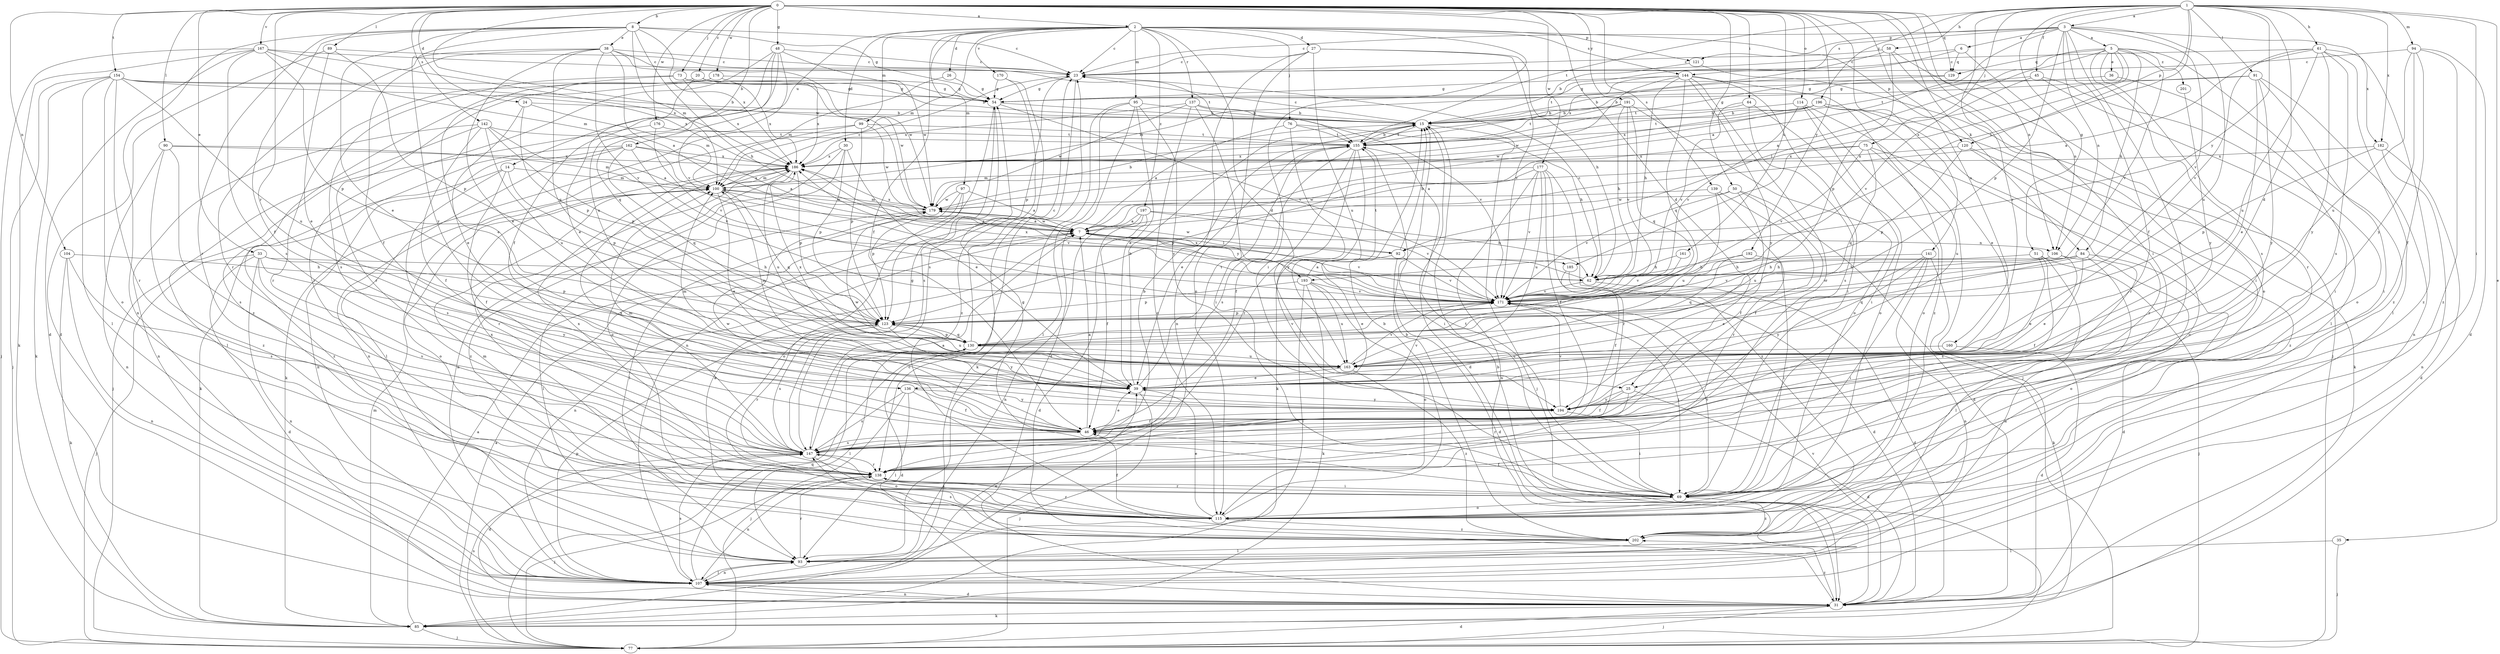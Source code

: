 strict digraph  {
0;
1;
2;
3;
5;
6;
7;
8;
14;
15;
20;
23;
24;
25;
26;
27;
30;
31;
33;
35;
36;
38;
39;
45;
46;
48;
50;
51;
54;
58;
61;
62;
64;
69;
73;
75;
76;
77;
84;
85;
89;
90;
91;
92;
93;
94;
95;
97;
99;
100;
104;
106;
107;
114;
115;
120;
121;
123;
129;
130;
136;
137;
138;
139;
141;
142;
144;
147;
154;
155;
160;
161;
162;
163;
167;
170;
171;
176;
177;
178;
179;
182;
185;
186;
191;
192;
193;
194;
196;
197;
201;
202;
0 -> 2  [label=a];
0 -> 8  [label=b];
0 -> 14  [label=b];
0 -> 20  [label=c];
0 -> 24  [label=d];
0 -> 25  [label=d];
0 -> 33  [label=e];
0 -> 48  [label=g];
0 -> 50  [label=g];
0 -> 64  [label=i];
0 -> 69  [label=i];
0 -> 73  [label=j];
0 -> 84  [label=k];
0 -> 89  [label=l];
0 -> 90  [label=l];
0 -> 104  [label=n];
0 -> 106  [label=n];
0 -> 114  [label=o];
0 -> 129  [label=q];
0 -> 136  [label=r];
0 -> 139  [label=s];
0 -> 141  [label=s];
0 -> 142  [label=s];
0 -> 154  [label=t];
0 -> 160  [label=u];
0 -> 161  [label=u];
0 -> 167  [label=v];
0 -> 176  [label=w];
0 -> 177  [label=w];
0 -> 178  [label=w];
0 -> 179  [label=w];
0 -> 191  [label=y];
0 -> 192  [label=y];
1 -> 3  [label=a];
1 -> 25  [label=d];
1 -> 35  [label=e];
1 -> 45  [label=f];
1 -> 51  [label=g];
1 -> 58  [label=h];
1 -> 61  [label=h];
1 -> 69  [label=i];
1 -> 75  [label=j];
1 -> 91  [label=l];
1 -> 92  [label=l];
1 -> 94  [label=m];
1 -> 120  [label=p];
1 -> 136  [label=r];
1 -> 155  [label=t];
1 -> 182  [label=x];
1 -> 193  [label=y];
1 -> 196  [label=z];
2 -> 23  [label=c];
2 -> 25  [label=d];
2 -> 26  [label=d];
2 -> 27  [label=d];
2 -> 30  [label=d];
2 -> 46  [label=f];
2 -> 69  [label=i];
2 -> 76  [label=j];
2 -> 95  [label=m];
2 -> 97  [label=m];
2 -> 99  [label=m];
2 -> 100  [label=m];
2 -> 120  [label=p];
2 -> 121  [label=p];
2 -> 137  [label=r];
2 -> 144  [label=s];
2 -> 162  [label=u];
2 -> 170  [label=v];
2 -> 197  [label=z];
3 -> 5  [label=a];
3 -> 6  [label=a];
3 -> 7  [label=a];
3 -> 23  [label=c];
3 -> 46  [label=f];
3 -> 106  [label=n];
3 -> 121  [label=p];
3 -> 123  [label=p];
3 -> 144  [label=s];
3 -> 147  [label=s];
3 -> 163  [label=u];
3 -> 171  [label=v];
3 -> 182  [label=x];
5 -> 7  [label=a];
5 -> 36  [label=e];
5 -> 84  [label=k];
5 -> 92  [label=l];
5 -> 129  [label=q];
5 -> 138  [label=r];
5 -> 147  [label=s];
5 -> 155  [label=t];
5 -> 171  [label=v];
5 -> 185  [label=x];
5 -> 201  [label=z];
5 -> 202  [label=z];
6 -> 23  [label=c];
6 -> 106  [label=n];
6 -> 129  [label=q];
6 -> 155  [label=t];
7 -> 92  [label=l];
7 -> 106  [label=n];
7 -> 107  [label=n];
7 -> 171  [label=v];
7 -> 179  [label=w];
7 -> 185  [label=x];
7 -> 186  [label=x];
7 -> 193  [label=y];
8 -> 23  [label=c];
8 -> 38  [label=e];
8 -> 39  [label=e];
8 -> 46  [label=f];
8 -> 54  [label=g];
8 -> 62  [label=h];
8 -> 100  [label=m];
8 -> 107  [label=n];
8 -> 138  [label=r];
8 -> 186  [label=x];
8 -> 194  [label=y];
14 -> 46  [label=f];
14 -> 100  [label=m];
14 -> 123  [label=p];
14 -> 147  [label=s];
14 -> 202  [label=z];
15 -> 23  [label=c];
15 -> 31  [label=d];
15 -> 77  [label=j];
15 -> 155  [label=t];
20 -> 15  [label=b];
20 -> 39  [label=e];
20 -> 54  [label=g];
20 -> 138  [label=r];
20 -> 186  [label=x];
23 -> 54  [label=g];
23 -> 123  [label=p];
23 -> 138  [label=r];
24 -> 15  [label=b];
24 -> 39  [label=e];
24 -> 100  [label=m];
24 -> 123  [label=p];
25 -> 31  [label=d];
25 -> 46  [label=f];
25 -> 138  [label=r];
25 -> 194  [label=y];
26 -> 54  [label=g];
26 -> 100  [label=m];
27 -> 23  [label=c];
27 -> 62  [label=h];
27 -> 107  [label=n];
27 -> 115  [label=o];
27 -> 163  [label=u];
27 -> 171  [label=v];
30 -> 39  [label=e];
30 -> 107  [label=n];
30 -> 115  [label=o];
30 -> 123  [label=p];
30 -> 186  [label=x];
31 -> 15  [label=b];
31 -> 77  [label=j];
31 -> 85  [label=k];
31 -> 107  [label=n];
31 -> 171  [label=v];
31 -> 202  [label=z];
33 -> 31  [label=d];
33 -> 62  [label=h];
33 -> 77  [label=j];
33 -> 107  [label=n];
33 -> 123  [label=p];
33 -> 147  [label=s];
33 -> 194  [label=y];
35 -> 77  [label=j];
35 -> 93  [label=l];
36 -> 54  [label=g];
36 -> 69  [label=i];
38 -> 7  [label=a];
38 -> 23  [label=c];
38 -> 39  [label=e];
38 -> 46  [label=f];
38 -> 130  [label=q];
38 -> 138  [label=r];
38 -> 155  [label=t];
38 -> 171  [label=v];
38 -> 179  [label=w];
39 -> 15  [label=b];
39 -> 77  [label=j];
39 -> 100  [label=m];
39 -> 155  [label=t];
39 -> 171  [label=v];
39 -> 179  [label=w];
39 -> 194  [label=y];
45 -> 54  [label=g];
45 -> 93  [label=l];
45 -> 115  [label=o];
45 -> 171  [label=v];
46 -> 7  [label=a];
46 -> 39  [label=e];
46 -> 100  [label=m];
46 -> 147  [label=s];
46 -> 179  [label=w];
48 -> 23  [label=c];
48 -> 46  [label=f];
48 -> 69  [label=i];
48 -> 130  [label=q];
48 -> 163  [label=u];
48 -> 171  [label=v];
48 -> 179  [label=w];
50 -> 31  [label=d];
50 -> 46  [label=f];
50 -> 163  [label=u];
50 -> 171  [label=v];
50 -> 179  [label=w];
51 -> 39  [label=e];
51 -> 62  [label=h];
51 -> 77  [label=j];
51 -> 107  [label=n];
51 -> 147  [label=s];
54 -> 15  [label=b];
54 -> 107  [label=n];
54 -> 147  [label=s];
54 -> 171  [label=v];
58 -> 23  [label=c];
58 -> 69  [label=i];
58 -> 115  [label=o];
58 -> 123  [label=p];
58 -> 186  [label=x];
61 -> 7  [label=a];
61 -> 23  [label=c];
61 -> 93  [label=l];
61 -> 147  [label=s];
61 -> 163  [label=u];
61 -> 171  [label=v];
61 -> 194  [label=y];
61 -> 202  [label=z];
62 -> 23  [label=c];
62 -> 31  [label=d];
62 -> 171  [label=v];
62 -> 186  [label=x];
64 -> 15  [label=b];
64 -> 115  [label=o];
64 -> 147  [label=s];
64 -> 171  [label=v];
69 -> 46  [label=f];
69 -> 54  [label=g];
69 -> 115  [label=o];
69 -> 138  [label=r];
69 -> 155  [label=t];
69 -> 171  [label=v];
69 -> 186  [label=x];
69 -> 202  [label=z];
73 -> 39  [label=e];
73 -> 54  [label=g];
73 -> 147  [label=s];
73 -> 179  [label=w];
73 -> 186  [label=x];
75 -> 7  [label=a];
75 -> 130  [label=q];
75 -> 138  [label=r];
75 -> 163  [label=u];
75 -> 171  [label=v];
75 -> 186  [label=x];
76 -> 7  [label=a];
76 -> 62  [label=h];
76 -> 155  [label=t];
76 -> 194  [label=y];
77 -> 7  [label=a];
77 -> 23  [label=c];
77 -> 31  [label=d];
77 -> 147  [label=s];
84 -> 31  [label=d];
84 -> 46  [label=f];
84 -> 62  [label=h];
84 -> 93  [label=l];
84 -> 130  [label=q];
84 -> 171  [label=v];
85 -> 7  [label=a];
85 -> 77  [label=j];
85 -> 100  [label=m];
89 -> 23  [label=c];
89 -> 31  [label=d];
89 -> 39  [label=e];
89 -> 123  [label=p];
90 -> 100  [label=m];
90 -> 107  [label=n];
90 -> 147  [label=s];
90 -> 186  [label=x];
90 -> 202  [label=z];
91 -> 15  [label=b];
91 -> 39  [label=e];
91 -> 54  [label=g];
91 -> 69  [label=i];
91 -> 107  [label=n];
91 -> 194  [label=y];
92 -> 15  [label=b];
92 -> 31  [label=d];
92 -> 39  [label=e];
92 -> 171  [label=v];
92 -> 179  [label=w];
93 -> 107  [label=n];
93 -> 138  [label=r];
94 -> 23  [label=c];
94 -> 31  [label=d];
94 -> 46  [label=f];
94 -> 163  [label=u];
94 -> 194  [label=y];
94 -> 202  [label=z];
95 -> 15  [label=b];
95 -> 31  [label=d];
95 -> 39  [label=e];
95 -> 85  [label=k];
95 -> 93  [label=l];
95 -> 194  [label=y];
97 -> 7  [label=a];
97 -> 93  [label=l];
97 -> 115  [label=o];
97 -> 123  [label=p];
97 -> 179  [label=w];
99 -> 85  [label=k];
99 -> 107  [label=n];
99 -> 123  [label=p];
99 -> 155  [label=t];
99 -> 179  [label=w];
100 -> 23  [label=c];
100 -> 39  [label=e];
100 -> 115  [label=o];
100 -> 130  [label=q];
100 -> 171  [label=v];
100 -> 179  [label=w];
100 -> 186  [label=x];
104 -> 62  [label=h];
104 -> 85  [label=k];
104 -> 107  [label=n];
104 -> 147  [label=s];
106 -> 39  [label=e];
106 -> 62  [label=h];
106 -> 115  [label=o];
106 -> 171  [label=v];
107 -> 31  [label=d];
107 -> 39  [label=e];
107 -> 93  [label=l];
107 -> 123  [label=p];
107 -> 130  [label=q];
107 -> 147  [label=s];
114 -> 15  [label=b];
114 -> 69  [label=i];
114 -> 77  [label=j];
114 -> 115  [label=o];
114 -> 171  [label=v];
115 -> 7  [label=a];
115 -> 15  [label=b];
115 -> 39  [label=e];
115 -> 46  [label=f];
115 -> 100  [label=m];
115 -> 138  [label=r];
115 -> 147  [label=s];
115 -> 202  [label=z];
120 -> 115  [label=o];
120 -> 123  [label=p];
120 -> 186  [label=x];
120 -> 202  [label=z];
121 -> 15  [label=b];
121 -> 77  [label=j];
123 -> 130  [label=q];
123 -> 138  [label=r];
123 -> 147  [label=s];
123 -> 163  [label=u];
123 -> 194  [label=y];
129 -> 15  [label=b];
129 -> 155  [label=t];
130 -> 23  [label=c];
130 -> 31  [label=d];
130 -> 93  [label=l];
130 -> 123  [label=p];
130 -> 163  [label=u];
130 -> 171  [label=v];
136 -> 46  [label=f];
136 -> 77  [label=j];
136 -> 93  [label=l];
136 -> 147  [label=s];
136 -> 194  [label=y];
137 -> 15  [label=b];
137 -> 69  [label=i];
137 -> 115  [label=o];
137 -> 171  [label=v];
137 -> 179  [label=w];
137 -> 186  [label=x];
138 -> 69  [label=i];
138 -> 77  [label=j];
138 -> 107  [label=n];
138 -> 186  [label=x];
139 -> 46  [label=f];
139 -> 138  [label=r];
139 -> 163  [label=u];
139 -> 179  [label=w];
141 -> 39  [label=e];
141 -> 62  [label=h];
141 -> 69  [label=i];
141 -> 85  [label=k];
141 -> 107  [label=n];
141 -> 194  [label=y];
142 -> 7  [label=a];
142 -> 46  [label=f];
142 -> 93  [label=l];
142 -> 107  [label=n];
142 -> 123  [label=p];
142 -> 155  [label=t];
142 -> 163  [label=u];
144 -> 54  [label=g];
144 -> 62  [label=h];
144 -> 69  [label=i];
144 -> 100  [label=m];
144 -> 130  [label=q];
144 -> 138  [label=r];
144 -> 179  [label=w];
144 -> 194  [label=y];
144 -> 202  [label=z];
147 -> 7  [label=a];
147 -> 15  [label=b];
147 -> 31  [label=d];
147 -> 54  [label=g];
147 -> 115  [label=o];
147 -> 138  [label=r];
147 -> 186  [label=x];
154 -> 15  [label=b];
154 -> 54  [label=g];
154 -> 77  [label=j];
154 -> 85  [label=k];
154 -> 93  [label=l];
154 -> 115  [label=o];
154 -> 138  [label=r];
154 -> 163  [label=u];
154 -> 186  [label=x];
155 -> 15  [label=b];
155 -> 39  [label=e];
155 -> 46  [label=f];
155 -> 69  [label=i];
155 -> 85  [label=k];
155 -> 138  [label=r];
155 -> 147  [label=s];
155 -> 186  [label=x];
160 -> 31  [label=d];
160 -> 163  [label=u];
161 -> 62  [label=h];
161 -> 171  [label=v];
162 -> 7  [label=a];
162 -> 85  [label=k];
162 -> 93  [label=l];
162 -> 107  [label=n];
162 -> 130  [label=q];
162 -> 171  [label=v];
162 -> 186  [label=x];
163 -> 39  [label=e];
163 -> 100  [label=m];
163 -> 171  [label=v];
163 -> 186  [label=x];
163 -> 202  [label=z];
167 -> 23  [label=c];
167 -> 31  [label=d];
167 -> 77  [label=j];
167 -> 85  [label=k];
167 -> 100  [label=m];
167 -> 123  [label=p];
167 -> 147  [label=s];
167 -> 186  [label=x];
170 -> 54  [label=g];
170 -> 147  [label=s];
170 -> 202  [label=z];
171 -> 7  [label=a];
171 -> 69  [label=i];
171 -> 123  [label=p];
171 -> 186  [label=x];
176 -> 77  [label=j];
176 -> 155  [label=t];
176 -> 171  [label=v];
177 -> 46  [label=f];
177 -> 100  [label=m];
177 -> 107  [label=n];
177 -> 123  [label=p];
177 -> 138  [label=r];
177 -> 163  [label=u];
177 -> 171  [label=v];
177 -> 202  [label=z];
178 -> 54  [label=g];
178 -> 138  [label=r];
178 -> 186  [label=x];
178 -> 202  [label=z];
179 -> 7  [label=a];
179 -> 15  [label=b];
179 -> 93  [label=l];
179 -> 100  [label=m];
182 -> 31  [label=d];
182 -> 107  [label=n];
182 -> 123  [label=p];
182 -> 186  [label=x];
185 -> 31  [label=d];
185 -> 46  [label=f];
186 -> 100  [label=m];
186 -> 123  [label=p];
186 -> 138  [label=r];
186 -> 163  [label=u];
186 -> 202  [label=z];
191 -> 15  [label=b];
191 -> 62  [label=h];
191 -> 115  [label=o];
191 -> 130  [label=q];
191 -> 155  [label=t];
191 -> 171  [label=v];
192 -> 62  [label=h];
192 -> 69  [label=i];
192 -> 130  [label=q];
193 -> 85  [label=k];
193 -> 93  [label=l];
193 -> 115  [label=o];
193 -> 123  [label=p];
193 -> 155  [label=t];
193 -> 163  [label=u];
193 -> 171  [label=v];
194 -> 46  [label=f];
194 -> 69  [label=i];
194 -> 171  [label=v];
196 -> 15  [label=b];
196 -> 39  [label=e];
196 -> 85  [label=k];
196 -> 138  [label=r];
196 -> 155  [label=t];
196 -> 179  [label=w];
196 -> 186  [label=x];
197 -> 7  [label=a];
197 -> 31  [label=d];
197 -> 46  [label=f];
197 -> 62  [label=h];
197 -> 107  [label=n];
197 -> 171  [label=v];
201 -> 194  [label=y];
202 -> 15  [label=b];
202 -> 93  [label=l];
202 -> 147  [label=s];
}
